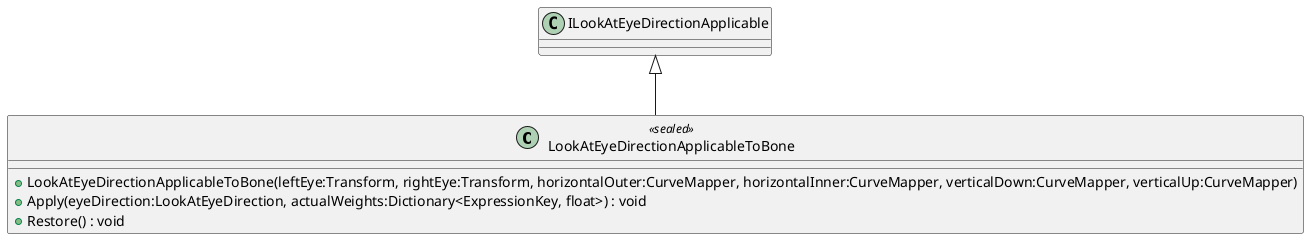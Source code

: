 @startuml
class LookAtEyeDirectionApplicableToBone <<sealed>> {
    + LookAtEyeDirectionApplicableToBone(leftEye:Transform, rightEye:Transform, horizontalOuter:CurveMapper, horizontalInner:CurveMapper, verticalDown:CurveMapper, verticalUp:CurveMapper)
    + Apply(eyeDirection:LookAtEyeDirection, actualWeights:Dictionary<ExpressionKey, float>) : void
    + Restore() : void
}
ILookAtEyeDirectionApplicable <|-- LookAtEyeDirectionApplicableToBone
@enduml
